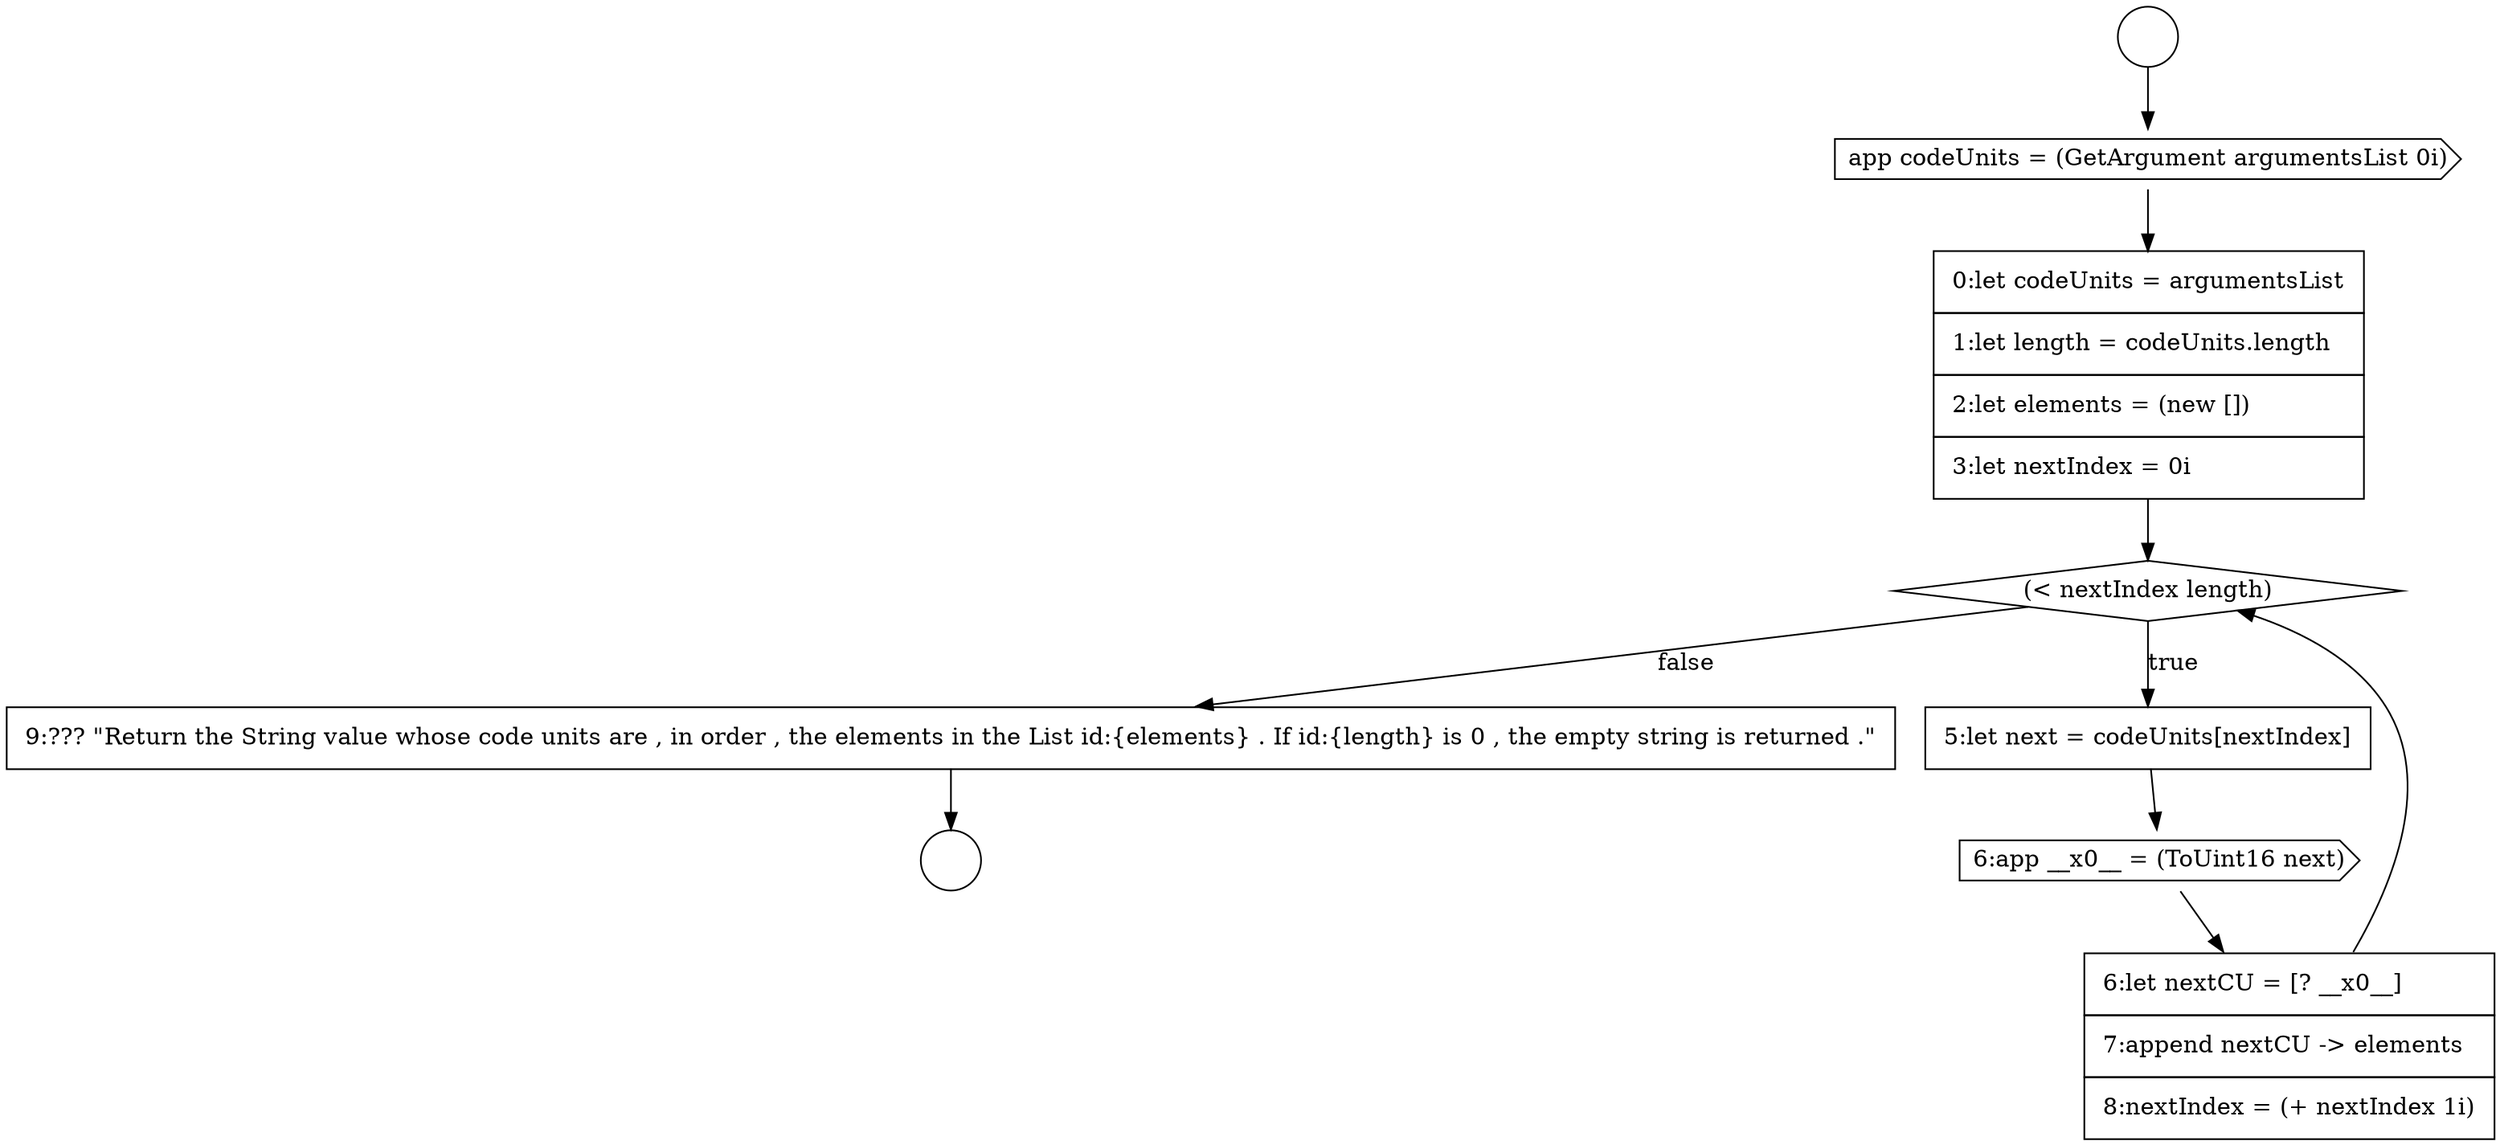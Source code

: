 digraph {
  node12911 [shape=none, margin=0, label=<<font color="black">
    <table border="0" cellborder="1" cellspacing="0" cellpadding="10">
      <tr><td align="left">0:let codeUnits = argumentsList</td></tr>
      <tr><td align="left">1:let length = codeUnits.length</td></tr>
      <tr><td align="left">2:let elements = (new [])</td></tr>
      <tr><td align="left">3:let nextIndex = 0i</td></tr>
    </table>
  </font>> color="black" fillcolor="white" style=filled]
  node12916 [shape=none, margin=0, label=<<font color="black">
    <table border="0" cellborder="1" cellspacing="0" cellpadding="10">
      <tr><td align="left">9:??? &quot;Return the String value whose code units are , in order , the elements in the List id:{elements} . If id:{length} is 0 , the empty string is returned .&quot;</td></tr>
    </table>
  </font>> color="black" fillcolor="white" style=filled]
  node12910 [shape=cds, label=<<font color="black">app codeUnits = (GetArgument argumentsList 0i)</font>> color="black" fillcolor="white" style=filled]
  node12913 [shape=none, margin=0, label=<<font color="black">
    <table border="0" cellborder="1" cellspacing="0" cellpadding="10">
      <tr><td align="left">5:let next = codeUnits[nextIndex]</td></tr>
    </table>
  </font>> color="black" fillcolor="white" style=filled]
  node12912 [shape=diamond, label=<<font color="black">(&lt; nextIndex length)</font>> color="black" fillcolor="white" style=filled]
  node12915 [shape=none, margin=0, label=<<font color="black">
    <table border="0" cellborder="1" cellspacing="0" cellpadding="10">
      <tr><td align="left">6:let nextCU = [? __x0__]</td></tr>
      <tr><td align="left">7:append nextCU -&gt; elements</td></tr>
      <tr><td align="left">8:nextIndex = (+ nextIndex 1i)</td></tr>
    </table>
  </font>> color="black" fillcolor="white" style=filled]
  node12908 [shape=circle label=" " color="black" fillcolor="white" style=filled]
  node12914 [shape=cds, label=<<font color="black">6:app __x0__ = (ToUint16 next)</font>> color="black" fillcolor="white" style=filled]
  node12909 [shape=circle label=" " color="black" fillcolor="white" style=filled]
  node12914 -> node12915 [ color="black"]
  node12910 -> node12911 [ color="black"]
  node12912 -> node12913 [label=<<font color="black">true</font>> color="black"]
  node12912 -> node12916 [label=<<font color="black">false</font>> color="black"]
  node12913 -> node12914 [ color="black"]
  node12911 -> node12912 [ color="black"]
  node12915 -> node12912 [ color="black"]
  node12916 -> node12909 [ color="black"]
  node12908 -> node12910 [ color="black"]
}

